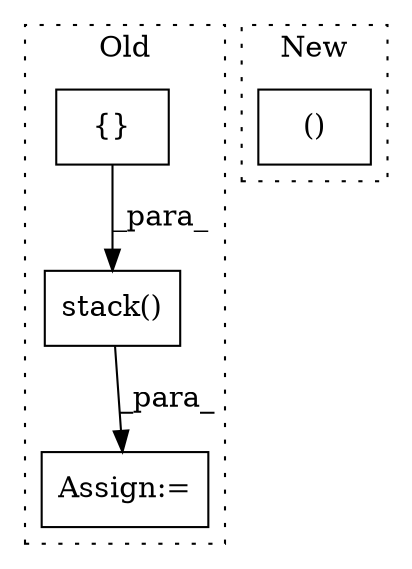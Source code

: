 digraph G {
subgraph cluster0 {
1 [label="stack()" a="75" s="12917,12941" l="12,1" shape="box"];
3 [label="Assign:=" a="68" s="12914" l="3" shape="box"];
4 [label="{}" a="59" s="10220,10220" l="2,1" shape="box"];
label = "Old";
style="dotted";
}
subgraph cluster1 {
2 [label="()" a="54" s="12461" l="12" shape="box"];
label = "New";
style="dotted";
}
1 -> 3 [label="_para_"];
4 -> 1 [label="_para_"];
}